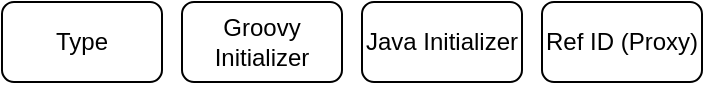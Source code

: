 <mxfile compressed="true" version="24.7.17" pages="2"><diagram id="initialization" name="Initialization"><mxGraphModel dx="3354" dy="1916" grid="1" gridSize="10" guides="1" tooltips="1" connect="1" arrows="1" fold="1" page="1" pageScale="1" pageWidth="1169" pageHeight="827" math="0" shadow="0"><root><object label="" mapping="type: architecture.Domain&#10;features:&#10;  container:&#10;    self: &#10;      elements:&#10;        path: 2&#10;        comparator: down-right&#10;" documentation="Demonstrates different ways to initalize semantic target.&#10;&#10;The page root is mapped to ``Domain`` with diagram element targets added to the ``elements`` reference:&#10;&#10;```yaml&#10;type: architecture.Domain&#10;features:&#10;  container:&#10;    self: &#10;      elements:&#10;        path: 2&#10;        comparator: down-right&#10;```" id="0"><mxCell/></object><mxCell id="1" parent="0"/><object label="Type" placeholders="1" mapping="type: architecture.c4.System" documentation="Initializes using ``type``:&#10;&#10;```yaml&#10;%mapping%&#10;```&#10;" id="type"><mxCell style="rounded=1;whiteSpace=wrap;html=1;" parent="1" vertex="1"><mxGeometry x="120" y="160" width="80" height="40" as="geometry"/></mxCell></object><object label="Groovy Initializer" placeholders="1" mapping="initializer: initializer.groovy" id="groovy-initializer"><mxCell style="rounded=1;whiteSpace=wrap;html=1;" parent="1" vertex="1"><mxGeometry x="210" y="160" width="80" height="40" as="geometry"/></mxCell></object><object label="Ref ID (Proxy)" placeholders="1" mapping="type: architecture.c4.System&#10;ref-id: myscheme:whatever" id="ref-id"><mxCell style="rounded=1;whiteSpace=wrap;html=1;" parent="1" vertex="1"><mxGeometry x="390" y="160" width="80" height="40" as="geometry"/></mxCell></object><object label="Java Initializer" placeholders="1" mapping="initializer: data:java/org.nasdanika.demos.diagrams.mapping.Services::nodeInitializer" id="java-initializer"><mxCell style="rounded=1;whiteSpace=wrap;html=1;" parent="1" vertex="1"><mxGeometry x="300" y="160" width="80" height="40" as="geometry"/></mxCell></object></root></mxGraphModel></diagram><diagram id="Vt0FdM8c0myRjjTlBlEO" name="Configuration"><mxGraphModel dx="3354" dy="1916" grid="1" gridSize="10" guides="1" tooltips="1" connect="1" arrows="1" fold="1" page="1" pageScale="1" pageWidth="850" pageHeight="1100" math="0" shadow="0"><root><mxCell id="0"/><mxCell id="1" parent="0"/></root></mxGraphModel></diagram></mxfile>
